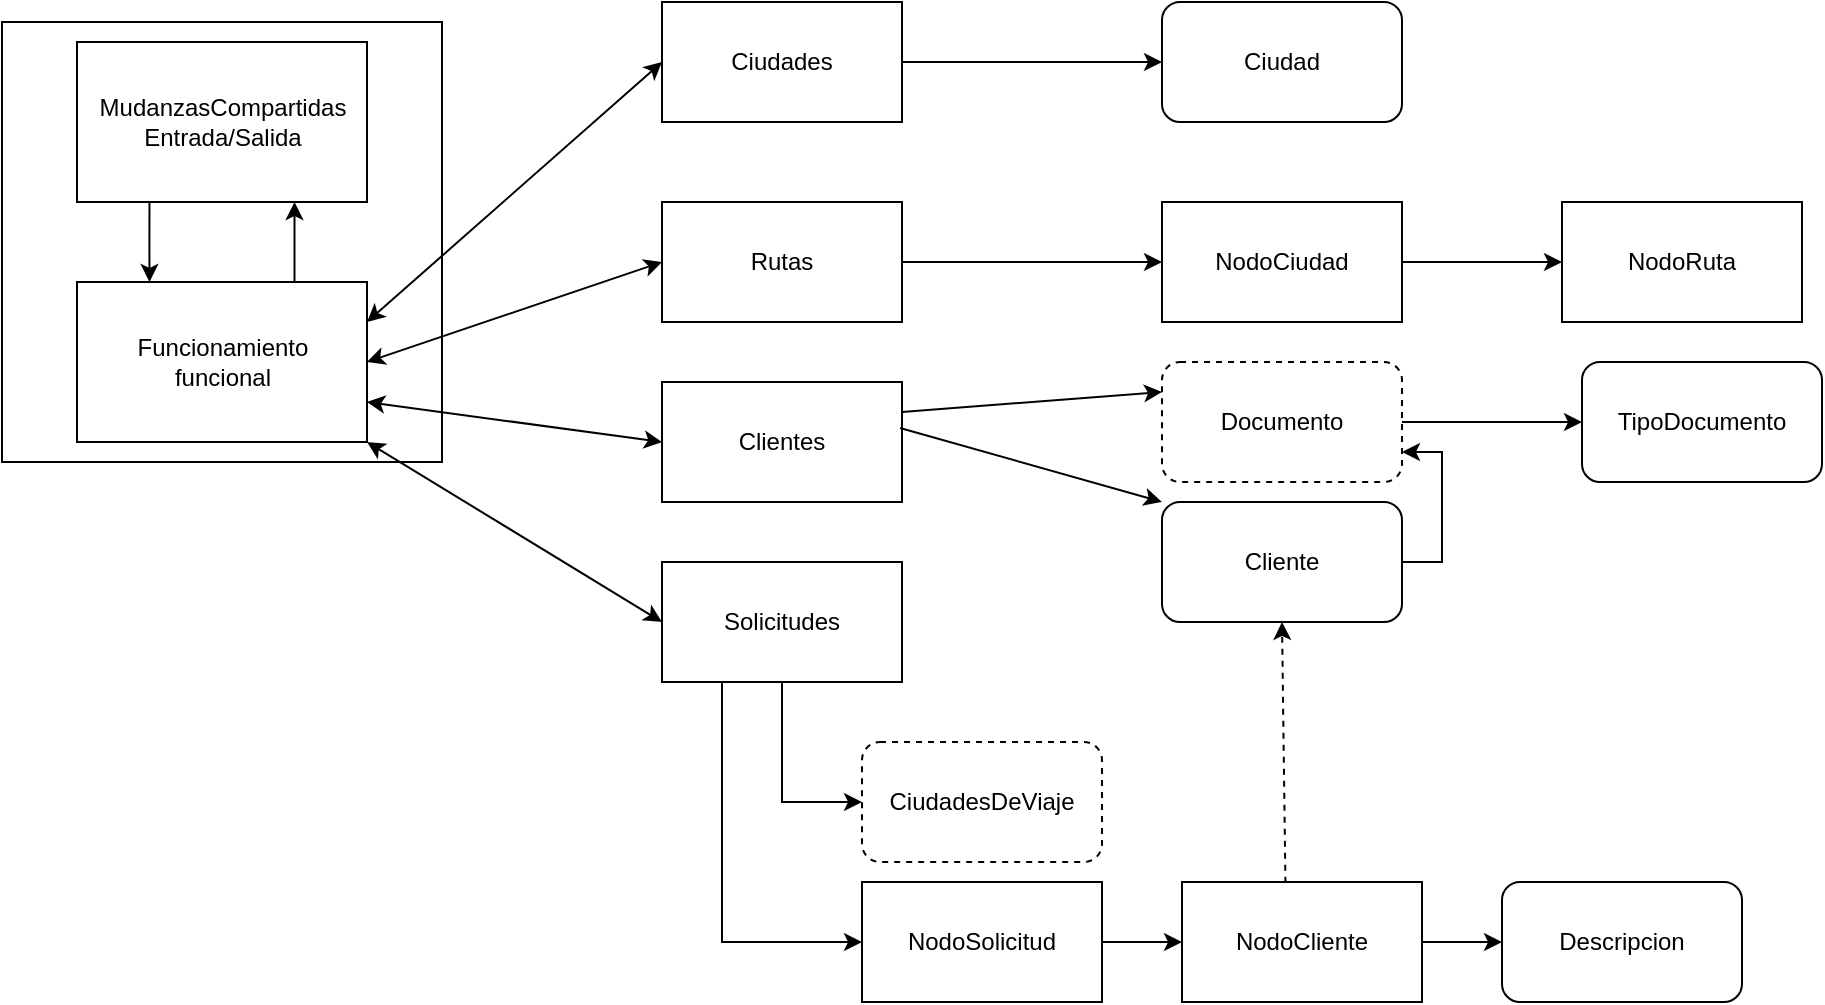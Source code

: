 <mxfile version="14.6.13" type="device" pages="2"><diagram name="Sistema" id="P75Yjyu4IH98rNBV1E36"><mxGraphModel dx="1234" dy="537" grid="1" gridSize="10" guides="1" tooltips="1" connect="1" arrows="1" fold="1" page="1" pageScale="1" pageWidth="827" pageHeight="1169" math="0" shadow="0"><root><mxCell id="0"/><mxCell id="1" parent="0"/><mxCell id="YSd-hZKe0Y09EnRnNv7m-2" value="" style="whiteSpace=wrap;html=1;aspect=fixed;" parent="1" vertex="1"><mxGeometry x="30" y="70" width="220" height="220" as="geometry"/></mxCell><mxCell id="YSd-hZKe0Y09EnRnNv7m-6" style="edgeStyle=orthogonalEdgeStyle;rounded=0;orthogonalLoop=1;jettySize=auto;html=1;exitX=0.25;exitY=1;exitDx=0;exitDy=0;entryX=0.25;entryY=0;entryDx=0;entryDy=0;" parent="1" source="YSd-hZKe0Y09EnRnNv7m-1" target="YSd-hZKe0Y09EnRnNv7m-3" edge="1"><mxGeometry relative="1" as="geometry"/></mxCell><mxCell id="YSd-hZKe0Y09EnRnNv7m-1" value="MudanzasCompartidas&lt;br&gt;Entrada/Salida" style="rounded=0;whiteSpace=wrap;html=1;" parent="1" vertex="1"><mxGeometry x="67.5" y="80" width="145" height="80" as="geometry"/></mxCell><mxCell id="YSd-hZKe0Y09EnRnNv7m-3" value="Funcionamiento&lt;br&gt;funcional" style="rounded=0;whiteSpace=wrap;html=1;" parent="1" vertex="1"><mxGeometry x="67.5" y="200" width="145" height="80" as="geometry"/></mxCell><mxCell id="YSd-hZKe0Y09EnRnNv7m-4" value="" style="endArrow=classic;html=1;rounded=0;exitX=0.75;exitY=0;exitDx=0;exitDy=0;entryX=0.75;entryY=1;entryDx=0;entryDy=0;" parent="1" source="YSd-hZKe0Y09EnRnNv7m-3" target="YSd-hZKe0Y09EnRnNv7m-1" edge="1"><mxGeometry width="50" height="50" relative="1" as="geometry"><mxPoint x="240" y="240" as="sourcePoint"/><mxPoint x="290" y="190" as="targetPoint"/></mxGeometry></mxCell><mxCell id="YSd-hZKe0Y09EnRnNv7m-8" value="Ciudades" style="rounded=0;whiteSpace=wrap;html=1;" parent="1" vertex="1"><mxGeometry x="360" y="60" width="120" height="60" as="geometry"/></mxCell><mxCell id="YSd-hZKe0Y09EnRnNv7m-9" value="" style="endArrow=classic;html=1;rounded=0;exitX=1;exitY=0.5;exitDx=0;exitDy=0;entryX=0;entryY=0.5;entryDx=0;entryDy=0;" parent="1" source="YSd-hZKe0Y09EnRnNv7m-8" target="YSd-hZKe0Y09EnRnNv7m-11" edge="1"><mxGeometry width="50" height="50" relative="1" as="geometry"><mxPoint x="390" y="280" as="sourcePoint"/><mxPoint x="610" y="90" as="targetPoint"/></mxGeometry></mxCell><mxCell id="YSd-hZKe0Y09EnRnNv7m-11" value="Ciudad" style="rounded=1;whiteSpace=wrap;html=1;" parent="1" vertex="1"><mxGeometry x="610" y="60" width="120" height="60" as="geometry"/></mxCell><mxCell id="YSd-hZKe0Y09EnRnNv7m-13" value="Rutas" style="rounded=0;whiteSpace=wrap;html=1;" parent="1" vertex="1"><mxGeometry x="360" y="160" width="120" height="60" as="geometry"/></mxCell><mxCell id="YSd-hZKe0Y09EnRnNv7m-19" value="" style="endArrow=classic;startArrow=classic;html=1;rounded=0;exitX=1;exitY=0.25;exitDx=0;exitDy=0;entryX=0;entryY=0.5;entryDx=0;entryDy=0;" parent="1" source="YSd-hZKe0Y09EnRnNv7m-3" target="YSd-hZKe0Y09EnRnNv7m-8" edge="1"><mxGeometry width="50" height="50" relative="1" as="geometry"><mxPoint x="390" y="280" as="sourcePoint"/><mxPoint x="440" y="230" as="targetPoint"/></mxGeometry></mxCell><mxCell id="YSd-hZKe0Y09EnRnNv7m-20" value="" style="endArrow=classic;startArrow=classic;html=1;rounded=0;entryX=0;entryY=0.5;entryDx=0;entryDy=0;exitX=1;exitY=0.5;exitDx=0;exitDy=0;" parent="1" source="YSd-hZKe0Y09EnRnNv7m-3" target="YSd-hZKe0Y09EnRnNv7m-13" edge="1"><mxGeometry width="50" height="50" relative="1" as="geometry"><mxPoint x="220" y="240" as="sourcePoint"/><mxPoint x="370" y="100" as="targetPoint"/></mxGeometry></mxCell><mxCell id="YSd-hZKe0Y09EnRnNv7m-21" value="Clientes" style="rounded=0;whiteSpace=wrap;html=1;" parent="1" vertex="1"><mxGeometry x="360" y="250" width="120" height="60" as="geometry"/></mxCell><mxCell id="YSd-hZKe0Y09EnRnNv7m-22" value="" style="endArrow=classic;startArrow=classic;html=1;rounded=0;entryX=0;entryY=0.5;entryDx=0;entryDy=0;exitX=1;exitY=0.75;exitDx=0;exitDy=0;" parent="1" source="YSd-hZKe0Y09EnRnNv7m-3" target="YSd-hZKe0Y09EnRnNv7m-21" edge="1"><mxGeometry width="50" height="50" relative="1" as="geometry"><mxPoint x="223" y="250" as="sourcePoint"/><mxPoint x="370" y="220" as="targetPoint"/></mxGeometry></mxCell><mxCell id="YSd-hZKe0Y09EnRnNv7m-40" style="edgeStyle=orthogonalEdgeStyle;rounded=0;orthogonalLoop=1;jettySize=auto;html=1;exitX=0.5;exitY=1;exitDx=0;exitDy=0;entryX=0;entryY=0.5;entryDx=0;entryDy=0;" parent="1" source="YSd-hZKe0Y09EnRnNv7m-23" target="YSd-hZKe0Y09EnRnNv7m-39" edge="1"><mxGeometry relative="1" as="geometry"/></mxCell><mxCell id="YSd-hZKe0Y09EnRnNv7m-43" style="edgeStyle=orthogonalEdgeStyle;rounded=0;orthogonalLoop=1;jettySize=auto;html=1;exitX=0.25;exitY=1;exitDx=0;exitDy=0;entryX=0;entryY=0.5;entryDx=0;entryDy=0;" parent="1" source="YSd-hZKe0Y09EnRnNv7m-23" target="YSd-hZKe0Y09EnRnNv7m-42" edge="1"><mxGeometry relative="1" as="geometry"/></mxCell><mxCell id="YSd-hZKe0Y09EnRnNv7m-23" value="Solicitudes" style="rounded=0;whiteSpace=wrap;html=1;" parent="1" vertex="1"><mxGeometry x="360" y="340" width="120" height="60" as="geometry"/></mxCell><mxCell id="YSd-hZKe0Y09EnRnNv7m-24" value="" style="endArrow=classic;startArrow=classic;html=1;rounded=0;entryX=0;entryY=0.5;entryDx=0;entryDy=0;exitX=1;exitY=1;exitDx=0;exitDy=0;" parent="1" source="YSd-hZKe0Y09EnRnNv7m-3" target="YSd-hZKe0Y09EnRnNv7m-23" edge="1"><mxGeometry width="50" height="50" relative="1" as="geometry"><mxPoint x="223" y="270" as="sourcePoint"/><mxPoint x="370" y="290" as="targetPoint"/></mxGeometry></mxCell><mxCell id="YSd-hZKe0Y09EnRnNv7m-27" value="" style="endArrow=classic;html=1;rounded=0;exitX=1;exitY=0.5;exitDx=0;exitDy=0;" parent="1" source="YSd-hZKe0Y09EnRnNv7m-13" target="YSd-hZKe0Y09EnRnNv7m-28" edge="1"><mxGeometry width="50" height="50" relative="1" as="geometry"><mxPoint x="390" y="280" as="sourcePoint"/><mxPoint x="600" y="190" as="targetPoint"/></mxGeometry></mxCell><mxCell id="YSd-hZKe0Y09EnRnNv7m-28" value="NodoCiudad" style="rounded=0;whiteSpace=wrap;html=1;" parent="1" vertex="1"><mxGeometry x="610" y="160" width="120" height="60" as="geometry"/></mxCell><mxCell id="YSd-hZKe0Y09EnRnNv7m-29" value="" style="endArrow=classic;html=1;rounded=0;exitX=1;exitY=0.5;exitDx=0;exitDy=0;entryX=0;entryY=0.5;entryDx=0;entryDy=0;" parent="1" source="YSd-hZKe0Y09EnRnNv7m-28" target="YSd-hZKe0Y09EnRnNv7m-30" edge="1"><mxGeometry width="50" height="50" relative="1" as="geometry"><mxPoint x="390" y="280" as="sourcePoint"/><mxPoint x="800" y="190" as="targetPoint"/></mxGeometry></mxCell><mxCell id="YSd-hZKe0Y09EnRnNv7m-30" value="NodoRuta" style="rounded=0;whiteSpace=wrap;html=1;" parent="1" vertex="1"><mxGeometry x="810" y="160" width="120" height="60" as="geometry"/></mxCell><mxCell id="YSd-hZKe0Y09EnRnNv7m-32" value="" style="endArrow=classic;html=1;rounded=0;exitX=1;exitY=0.25;exitDx=0;exitDy=0;entryX=0;entryY=0.25;entryDx=0;entryDy=0;" parent="1" source="YSd-hZKe0Y09EnRnNv7m-21" target="YSd-hZKe0Y09EnRnNv7m-33" edge="1"><mxGeometry width="50" height="50" relative="1" as="geometry"><mxPoint x="550" y="280" as="sourcePoint"/><mxPoint x="600" y="230" as="targetPoint"/></mxGeometry></mxCell><mxCell id="YSd-hZKe0Y09EnRnNv7m-37" style="edgeStyle=orthogonalEdgeStyle;rounded=0;orthogonalLoop=1;jettySize=auto;html=1;entryX=0;entryY=0.5;entryDx=0;entryDy=0;" parent="1" source="YSd-hZKe0Y09EnRnNv7m-33" target="YSd-hZKe0Y09EnRnNv7m-36" edge="1"><mxGeometry relative="1" as="geometry"><mxPoint x="770" y="270" as="targetPoint"/></mxGeometry></mxCell><mxCell id="YSd-hZKe0Y09EnRnNv7m-33" value="Documento" style="rounded=1;whiteSpace=wrap;html=1;dashed=1;" parent="1" vertex="1"><mxGeometry x="610" y="240" width="120" height="60" as="geometry"/></mxCell><mxCell id="YSd-hZKe0Y09EnRnNv7m-38" style="edgeStyle=orthogonalEdgeStyle;rounded=0;orthogonalLoop=1;jettySize=auto;html=1;exitX=1;exitY=0.5;exitDx=0;exitDy=0;entryX=1;entryY=0.75;entryDx=0;entryDy=0;" parent="1" source="YSd-hZKe0Y09EnRnNv7m-34" target="YSd-hZKe0Y09EnRnNv7m-33" edge="1"><mxGeometry relative="1" as="geometry"/></mxCell><mxCell id="YSd-hZKe0Y09EnRnNv7m-34" value="Cliente" style="rounded=1;whiteSpace=wrap;html=1;" parent="1" vertex="1"><mxGeometry x="610" y="310" width="120" height="60" as="geometry"/></mxCell><mxCell id="YSd-hZKe0Y09EnRnNv7m-35" value="" style="endArrow=classic;html=1;rounded=0;exitX=0.992;exitY=0.383;exitDx=0;exitDy=0;exitPerimeter=0;entryX=0;entryY=0;entryDx=0;entryDy=0;" parent="1" source="YSd-hZKe0Y09EnRnNv7m-21" target="YSd-hZKe0Y09EnRnNv7m-34" edge="1"><mxGeometry width="50" height="50" relative="1" as="geometry"><mxPoint x="430" y="280" as="sourcePoint"/><mxPoint x="480" y="230" as="targetPoint"/></mxGeometry></mxCell><mxCell id="YSd-hZKe0Y09EnRnNv7m-36" value="TipoDocumento" style="rounded=1;whiteSpace=wrap;html=1;" parent="1" vertex="1"><mxGeometry x="820" y="240" width="120" height="60" as="geometry"/></mxCell><mxCell id="YSd-hZKe0Y09EnRnNv7m-39" value="CiudadesDeViaje" style="rounded=1;whiteSpace=wrap;html=1;dashed=1;" parent="1" vertex="1"><mxGeometry x="460" y="430" width="120" height="60" as="geometry"/></mxCell><mxCell id="YSd-hZKe0Y09EnRnNv7m-46" value="" style="edgeStyle=orthogonalEdgeStyle;rounded=0;orthogonalLoop=1;jettySize=auto;html=1;" parent="1" source="YSd-hZKe0Y09EnRnNv7m-42" target="YSd-hZKe0Y09EnRnNv7m-45" edge="1"><mxGeometry relative="1" as="geometry"/></mxCell><mxCell id="YSd-hZKe0Y09EnRnNv7m-42" value="NodoSolicitud" style="rounded=0;whiteSpace=wrap;html=1;" parent="1" vertex="1"><mxGeometry x="460" y="500" width="120" height="60" as="geometry"/></mxCell><mxCell id="YSd-hZKe0Y09EnRnNv7m-50" value="" style="edgeStyle=orthogonalEdgeStyle;rounded=0;orthogonalLoop=1;jettySize=auto;html=1;" parent="1" source="YSd-hZKe0Y09EnRnNv7m-45" target="YSd-hZKe0Y09EnRnNv7m-49" edge="1"><mxGeometry relative="1" as="geometry"/></mxCell><mxCell id="YSd-hZKe0Y09EnRnNv7m-45" value="NodoCliente" style="rounded=0;whiteSpace=wrap;html=1;" parent="1" vertex="1"><mxGeometry x="620" y="500" width="120" height="60" as="geometry"/></mxCell><mxCell id="YSd-hZKe0Y09EnRnNv7m-49" value="Descripcion" style="rounded=1;whiteSpace=wrap;html=1;" parent="1" vertex="1"><mxGeometry x="780" y="500" width="120" height="60" as="geometry"/></mxCell><mxCell id="YSd-hZKe0Y09EnRnNv7m-51" value="" style="endArrow=classic;html=1;rounded=0;dashed=1;entryX=0.5;entryY=1;entryDx=0;entryDy=0;exitX=0.431;exitY=0.006;exitDx=0;exitDy=0;exitPerimeter=0;" parent="1" source="YSd-hZKe0Y09EnRnNv7m-45" target="YSd-hZKe0Y09EnRnNv7m-34" edge="1"><mxGeometry width="50" height="50" relative="1" as="geometry"><mxPoint x="590" y="420" as="sourcePoint"/><mxPoint x="640" y="370" as="targetPoint"/></mxGeometry></mxCell></root></mxGraphModel></diagram><diagram id="XIcup9VV47P7lFg-JBq0" name="Grafo Rutas"><mxGraphModel dx="1234" dy="-632" grid="1" gridSize="10" guides="1" tooltips="1" connect="1" arrows="1" fold="1" page="1" pageScale="1" pageWidth="827" pageHeight="1169" math="0" shadow="0"><root><mxCell id="0"/><mxCell id="1" parent="0"/><mxCell id="nKhlUt9lsrf_TTi-WA94-5" value="" style="rounded=0;orthogonalLoop=1;jettySize=auto;html=1;endArrow=none;endFill=0;entryX=1;entryY=0;entryDx=0;entryDy=0;" parent="1" source="5w7zC2yL0Bi6WUbZuXyp-1" target="nKhlUt9lsrf_TTi-WA94-85" edge="1"><mxGeometry relative="1" as="geometry"><mxPoint x="940" y="2535" as="targetPoint"/></mxGeometry></mxCell><mxCell id="5w7zC2yL0Bi6WUbZuXyp-1" value="1000" style="ellipse;whiteSpace=wrap;html=1;aspect=fixed;" parent="1" vertex="1"><mxGeometry x="820" y="2510" width="50" height="50" as="geometry"/></mxCell><mxCell id="nKhlUt9lsrf_TTi-WA94-2" value="236.3" style="text;html=1;strokeColor=none;fillColor=none;align=center;verticalAlign=middle;whiteSpace=wrap;rounded=0;" parent="1" vertex="1"><mxGeometry x="645" y="1790" width="45" height="20" as="geometry"/></mxCell><mxCell id="nKhlUt9lsrf_TTi-WA94-3" value="45.8" style="text;html=1;strokeColor=none;fillColor=none;align=center;verticalAlign=middle;whiteSpace=wrap;rounded=0;" parent="1" vertex="1"><mxGeometry x="1155" y="2540" width="40" height="20" as="geometry"/></mxCell><mxCell id="nKhlUt9lsrf_TTi-WA94-4" value="36.9" style="text;html=1;strokeColor=none;fillColor=none;align=center;verticalAlign=middle;whiteSpace=wrap;rounded=0;" parent="1" vertex="1"><mxGeometry x="750" y="2560" width="30" height="20" as="geometry"/></mxCell><mxCell id="nKhlUt9lsrf_TTi-WA94-9" value="" style="edgeStyle=orthogonalEdgeStyle;rounded=0;orthogonalLoop=1;jettySize=auto;html=1;endArrow=none;endFill=0;" parent="1" source="nKhlUt9lsrf_TTi-WA94-7" target="nKhlUt9lsrf_TTi-WA94-8" edge="1"><mxGeometry relative="1" as="geometry"/></mxCell><mxCell id="nKhlUt9lsrf_TTi-WA94-7" value="4700" style="ellipse;whiteSpace=wrap;html=1;aspect=fixed;" parent="1" vertex="1"><mxGeometry x="1090" y="2540" width="50" height="50" as="geometry"/></mxCell><mxCell id="nKhlUt9lsrf_TTi-WA94-8" value="5340" style="ellipse;whiteSpace=wrap;html=1;aspect=fixed;" parent="1" vertex="1"><mxGeometry x="1220" y="2540" width="50" height="50" as="geometry"/></mxCell><mxCell id="nKhlUt9lsrf_TTi-WA94-15" value="" style="edgeStyle=orthogonalEdgeStyle;rounded=0;orthogonalLoop=1;jettySize=auto;html=1;endArrow=none;endFill=0;" parent="1" source="nKhlUt9lsrf_TTi-WA94-13" target="nKhlUt9lsrf_TTi-WA94-14" edge="1"><mxGeometry relative="1" as="geometry"/></mxCell><mxCell id="nKhlUt9lsrf_TTi-WA94-13" value="3500" style="ellipse;whiteSpace=wrap;html=1;aspect=fixed;" parent="1" vertex="1"><mxGeometry x="485" y="1820" width="50" height="50" as="geometry"/></mxCell><mxCell id="nKhlUt9lsrf_TTi-WA94-18" value="" style="edgeStyle=orthogonalEdgeStyle;rounded=0;orthogonalLoop=1;jettySize=auto;html=1;endArrow=none;endFill=0;exitX=0.5;exitY=0;exitDx=0;exitDy=0;" parent="1" source="nKhlUt9lsrf_TTi-WA94-14" target="nKhlUt9lsrf_TTi-WA94-17" edge="1"><mxGeometry relative="1" as="geometry"/></mxCell><mxCell id="nKhlUt9lsrf_TTi-WA94-14" value="3700" style="ellipse;whiteSpace=wrap;html=1;aspect=fixed;" parent="1" vertex="1"><mxGeometry x="615" y="1820" width="50" height="50" as="geometry"/></mxCell><mxCell id="nKhlUt9lsrf_TTi-WA94-16" value="262.6" style="text;html=1;strokeColor=none;fillColor=none;align=center;verticalAlign=middle;whiteSpace=wrap;rounded=0;" parent="1" vertex="1"><mxGeometry x="550" y="1820" width="40" height="20" as="geometry"/></mxCell><mxCell id="nKhlUt9lsrf_TTi-WA94-17" value="9000" style="ellipse;whiteSpace=wrap;html=1;aspect=fixed;" parent="1" vertex="1"><mxGeometry x="615" y="1720" width="50" height="50" as="geometry"/></mxCell><mxCell id="nKhlUt9lsrf_TTi-WA94-22" value="" style="edgeStyle=orthogonalEdgeStyle;rounded=0;orthogonalLoop=1;jettySize=auto;html=1;endArrow=none;endFill=0;exitX=0.5;exitY=1;exitDx=0;exitDy=0;entryX=0;entryY=0.5;entryDx=0;entryDy=0;" parent="1" source="nKhlUt9lsrf_TTi-WA94-109" target="nKhlUt9lsrf_TTi-WA94-21" edge="1"><mxGeometry relative="1" as="geometry"><mxPoint x="620" y="2948" as="sourcePoint"/></mxGeometry></mxCell><mxCell id="nKhlUt9lsrf_TTi-WA94-21" value="5000" style="ellipse;whiteSpace=wrap;html=1;aspect=fixed;" parent="1" vertex="1"><mxGeometry x="545" y="2898" width="50" height="50" as="geometry"/></mxCell><mxCell id="nKhlUt9lsrf_TTi-WA94-23" value="25.7" style="text;html=1;strokeColor=none;fillColor=none;align=center;verticalAlign=middle;whiteSpace=wrap;rounded=0;" parent="1" vertex="1"><mxGeometry x="500" y="2903" width="40" height="20" as="geometry"/></mxCell><mxCell id="nKhlUt9lsrf_TTi-WA94-26" value="" style="edgeStyle=orthogonalEdgeStyle;rounded=0;orthogonalLoop=1;jettySize=auto;html=1;endArrow=none;endFill=0;exitX=1;exitY=0;exitDx=0;exitDy=0;" parent="1" source="nKhlUt9lsrf_TTi-WA94-84" target="nKhlUt9lsrf_TTi-WA94-25" edge="1"><mxGeometry relative="1" as="geometry"><mxPoint x="644" y="2190" as="sourcePoint"/></mxGeometry></mxCell><mxCell id="nKhlUt9lsrf_TTi-WA94-36" value="" style="edgeStyle=orthogonalEdgeStyle;rounded=0;orthogonalLoop=1;jettySize=auto;html=1;endArrow=none;endFill=0;exitX=1;exitY=0;exitDx=0;exitDy=0;" parent="1" source="nKhlUt9lsrf_TTi-WA94-25" target="nKhlUt9lsrf_TTi-WA94-35" edge="1"><mxGeometry relative="1" as="geometry"/></mxCell><mxCell id="nKhlUt9lsrf_TTi-WA94-188" style="edgeStyle=orthogonalEdgeStyle;rounded=0;orthogonalLoop=1;jettySize=auto;html=1;entryX=0;entryY=0.5;entryDx=0;entryDy=0;endArrow=none;endFill=0;" parent="1" source="nKhlUt9lsrf_TTi-WA94-25" target="nKhlUt9lsrf_TTi-WA94-118" edge="1"><mxGeometry relative="1" as="geometry"/></mxCell><mxCell id="nKhlUt9lsrf_TTi-WA94-25" value="3400" style="ellipse;whiteSpace=wrap;html=1;aspect=fixed;" parent="1" vertex="1"><mxGeometry x="665" y="2390" width="50" height="50" as="geometry"/></mxCell><mxCell id="nKhlUt9lsrf_TTi-WA94-27" value="64.4" style="text;html=1;strokeColor=none;fillColor=none;align=center;verticalAlign=middle;whiteSpace=wrap;rounded=0;" parent="1" vertex="1"><mxGeometry x="640" y="2480" width="40" height="20" as="geometry"/></mxCell><mxCell id="nKhlUt9lsrf_TTi-WA94-35" value="3450" style="ellipse;whiteSpace=wrap;html=1;aspect=fixed;" parent="1" vertex="1"><mxGeometry x="724" y="2295" width="50" height="50" as="geometry"/></mxCell><mxCell id="nKhlUt9lsrf_TTi-WA94-37" value="42.6" style="text;html=1;strokeColor=none;fillColor=none;align=center;verticalAlign=middle;whiteSpace=wrap;rounded=0;" parent="1" vertex="1"><mxGeometry x="750" y="2360" width="40" height="20" as="geometry"/></mxCell><mxCell id="nKhlUt9lsrf_TTi-WA94-40" value="" style="edgeStyle=orthogonalEdgeStyle;rounded=0;orthogonalLoop=1;jettySize=auto;html=1;endArrow=none;endFill=0;entryX=1;entryY=0.5;entryDx=0;entryDy=0;exitX=0;exitY=0.5;exitDx=0;exitDy=0;" parent="1" source="nKhlUt9lsrf_TTi-WA94-121" target="nKhlUt9lsrf_TTi-WA94-39" edge="1"><mxGeometry relative="1" as="geometry"><mxPoint x="594" y="2115" as="sourcePoint"/></mxGeometry></mxCell><mxCell id="nKhlUt9lsrf_TTi-WA94-39" value="3200" style="ellipse;whiteSpace=wrap;html=1;aspect=fixed;" parent="1" vertex="1"><mxGeometry x="725" y="2090" width="50" height="50" as="geometry"/></mxCell><mxCell id="nKhlUt9lsrf_TTi-WA94-41" value="13.4" style="text;html=1;strokeColor=none;fillColor=none;align=center;verticalAlign=middle;whiteSpace=wrap;rounded=0;" parent="1" vertex="1"><mxGeometry x="800" y="2090" width="40" height="20" as="geometry"/></mxCell><mxCell id="nKhlUt9lsrf_TTi-WA94-49" value="10.5" style="text;html=1;strokeColor=none;fillColor=none;align=center;verticalAlign=middle;whiteSpace=wrap;rounded=0;" parent="1" vertex="1"><mxGeometry x="720" y="2741" width="40" height="20" as="geometry"/></mxCell><mxCell id="nKhlUt9lsrf_TTi-WA94-53" value="5.7" style="text;html=1;strokeColor=none;fillColor=none;align=center;verticalAlign=middle;whiteSpace=wrap;rounded=0;" parent="1" vertex="1"><mxGeometry x="910" y="2610" width="40" height="20" as="geometry"/></mxCell><mxCell id="nKhlUt9lsrf_TTi-WA94-54" value="" style="edgeStyle=orthogonalEdgeStyle;rounded=0;orthogonalLoop=1;jettySize=auto;html=1;endArrow=none;endFill=0;exitX=1;exitY=0.5;exitDx=0;exitDy=0;" parent="1" source="nKhlUt9lsrf_TTi-WA94-142" target="nKhlUt9lsrf_TTi-WA94-56" edge="1"><mxGeometry relative="1" as="geometry"><mxPoint x="1340" y="2665" as="sourcePoint"/></mxGeometry></mxCell><mxCell id="nKhlUt9lsrf_TTi-WA94-56" value="5500" style="ellipse;whiteSpace=wrap;html=1;aspect=fixed;" parent="1" vertex="1"><mxGeometry x="1350" y="2640" width="50" height="50" as="geometry"/></mxCell><mxCell id="nKhlUt9lsrf_TTi-WA94-57" value="47.6" style="text;html=1;strokeColor=none;fillColor=none;align=center;verticalAlign=middle;whiteSpace=wrap;rounded=0;" parent="1" vertex="1"><mxGeometry x="1290" y="2640" width="40" height="20" as="geometry"/></mxCell><mxCell id="nKhlUt9lsrf_TTi-WA94-58" value="" style="edgeStyle=orthogonalEdgeStyle;rounded=0;orthogonalLoop=1;jettySize=auto;html=1;endArrow=none;endFill=0;" parent="1" source="nKhlUt9lsrf_TTi-WA94-59" target="nKhlUt9lsrf_TTi-WA94-102" edge="1"><mxGeometry relative="1" as="geometry"><mxPoint x="240" y="2145" as="targetPoint"/></mxGeometry></mxCell><mxCell id="nKhlUt9lsrf_TTi-WA94-59" value="5501" style="ellipse;whiteSpace=wrap;html=1;aspect=fixed;" parent="1" vertex="1"><mxGeometry x="535" y="2080" width="50" height="50" as="geometry"/></mxCell><mxCell id="nKhlUt9lsrf_TTi-WA94-61" value="74.6" style="text;html=1;strokeColor=none;fillColor=none;align=center;verticalAlign=middle;whiteSpace=wrap;rounded=0;" parent="1" vertex="1"><mxGeometry x="520" y="2040" width="40" height="20" as="geometry"/></mxCell><mxCell id="nKhlUt9lsrf_TTi-WA94-62" value="" style="edgeStyle=orthogonalEdgeStyle;rounded=0;orthogonalLoop=1;jettySize=auto;html=1;endArrow=none;endFill=0;exitX=0.5;exitY=1;exitDx=0;exitDy=0;" parent="1" source="nKhlUt9lsrf_TTi-WA94-150" target="nKhlUt9lsrf_TTi-WA94-64" edge="1"><mxGeometry relative="1" as="geometry"><mxPoint x="720" y="1915" as="sourcePoint"/></mxGeometry></mxCell><mxCell id="nKhlUt9lsrf_TTi-WA94-64" value="8300" style="ellipse;whiteSpace=wrap;html=1;aspect=fixed;" parent="1" vertex="1"><mxGeometry x="760" y="1820" width="50" height="50" as="geometry"/></mxCell><mxCell id="nKhlUt9lsrf_TTi-WA94-65" value="73.7" style="text;html=1;strokeColor=none;fillColor=none;align=center;verticalAlign=middle;whiteSpace=wrap;rounded=0;" parent="1" vertex="1"><mxGeometry x="747" y="1780" width="40" height="20" as="geometry"/></mxCell><mxCell id="nKhlUt9lsrf_TTi-WA94-66" value="" style="edgeStyle=orthogonalEdgeStyle;rounded=0;orthogonalLoop=1;jettySize=auto;html=1;endArrow=none;endFill=0;entryX=0.5;entryY=1;entryDx=0;entryDy=0;" parent="1" source="nKhlUt9lsrf_TTi-WA94-67" target="nKhlUt9lsrf_TTi-WA94-89" edge="1"><mxGeometry relative="1" as="geometry"><mxPoint x="735" y="2890" as="targetPoint"/></mxGeometry></mxCell><mxCell id="nKhlUt9lsrf_TTi-WA94-67" value="8322" style="ellipse;whiteSpace=wrap;html=1;aspect=fixed;" parent="1" vertex="1"><mxGeometry x="650" y="2800" width="50" height="50" as="geometry"/></mxCell><mxCell id="nKhlUt9lsrf_TTi-WA94-69" value="46.5" style="text;html=1;strokeColor=none;fillColor=none;align=center;verticalAlign=middle;whiteSpace=wrap;rounded=0;" parent="1" vertex="1"><mxGeometry x="600" y="2800" width="40" height="20" as="geometry"/></mxCell><mxCell id="nKhlUt9lsrf_TTi-WA94-70" value="" style="edgeStyle=orthogonalEdgeStyle;rounded=0;orthogonalLoop=1;jettySize=auto;html=1;endArrow=none;endFill=0;entryX=1;entryY=1;entryDx=0;entryDy=0;" parent="1" source="nKhlUt9lsrf_TTi-WA94-71" target="nKhlUt9lsrf_TTi-WA94-114" edge="1"><mxGeometry relative="1" as="geometry"><mxPoint x="690" y="2440" as="targetPoint"/><Array as="points"><mxPoint x="510" y="2440"/><mxPoint x="510" y="2368"/></Array></mxGeometry></mxCell><mxCell id="nKhlUt9lsrf_TTi-WA94-71" value="8324" style="ellipse;whiteSpace=wrap;html=1;aspect=fixed;" parent="1" vertex="1"><mxGeometry x="480" y="2425" width="50" height="50" as="geometry"/></mxCell><mxCell id="nKhlUt9lsrf_TTi-WA94-73" value="64.7" style="text;html=1;strokeColor=none;fillColor=none;align=center;verticalAlign=middle;whiteSpace=wrap;rounded=0;" parent="1" vertex="1"><mxGeometry x="510" y="2395" width="40" height="20" as="geometry"/></mxCell><mxCell id="nKhlUt9lsrf_TTi-WA94-74" value="" style="edgeStyle=orthogonalEdgeStyle;rounded=0;orthogonalLoop=1;jettySize=auto;html=1;endArrow=none;endFill=0;entryX=0.5;entryY=0;entryDx=0;entryDy=0;" parent="1" source="nKhlUt9lsrf_TTi-WA94-75" target="nKhlUt9lsrf_TTi-WA94-118" edge="1"><mxGeometry relative="1" as="geometry"><mxPoint x="940" y="2125" as="targetPoint"/></mxGeometry></mxCell><mxCell id="nKhlUt9lsrf_TTi-WA94-75" value="4403" style="ellipse;whiteSpace=wrap;html=1;aspect=fixed;" parent="1" vertex="1"><mxGeometry x="860" y="2190" width="50" height="50" as="geometry"/></mxCell><mxCell id="nKhlUt9lsrf_TTi-WA94-77" value="36.3" style="text;html=1;strokeColor=none;fillColor=none;align=center;verticalAlign=middle;whiteSpace=wrap;rounded=0;" parent="1" vertex="1"><mxGeometry x="850" y="2250" width="40" height="20" as="geometry"/></mxCell><mxCell id="nKhlUt9lsrf_TTi-WA94-78" value="" style="edgeStyle=orthogonalEdgeStyle;rounded=0;orthogonalLoop=1;jettySize=auto;html=1;endArrow=none;endFill=0;entryX=1;entryY=0;entryDx=0;entryDy=0;exitX=0.5;exitY=1;exitDx=0;exitDy=0;" parent="1" source="nKhlUt9lsrf_TTi-WA94-79" target="nKhlUt9lsrf_TTi-WA94-118" edge="1"><mxGeometry relative="1" as="geometry"><mxPoint x="965" y="2150" as="targetPoint"/></mxGeometry></mxCell><mxCell id="nKhlUt9lsrf_TTi-WA94-79" value="5413" style="ellipse;whiteSpace=wrap;html=1;aspect=fixed;" parent="1" vertex="1"><mxGeometry x="940" y="2190" width="50" height="50" as="geometry"/></mxCell><mxCell id="nKhlUt9lsrf_TTi-WA94-81" value="12.5" style="text;html=1;strokeColor=none;fillColor=none;align=center;verticalAlign=middle;whiteSpace=wrap;rounded=0;" parent="1" vertex="1"><mxGeometry x="920" y="2295" width="40" height="20" as="geometry"/></mxCell><mxCell id="nKhlUt9lsrf_TTi-WA94-83" value="" style="edgeStyle=orthogonalEdgeStyle;rounded=0;orthogonalLoop=1;jettySize=auto;html=1;endArrow=none;endFill=0;" parent="1" source="nKhlUt9lsrf_TTi-WA94-84" target="nKhlUt9lsrf_TTi-WA94-85" edge="1"><mxGeometry relative="1" as="geometry"/></mxCell><mxCell id="nKhlUt9lsrf_TTi-WA94-84" value="5152" style="ellipse;whiteSpace=wrap;html=1;aspect=fixed;" parent="1" vertex="1"><mxGeometry x="560" y="2510" width="50" height="50" as="geometry"/></mxCell><mxCell id="nKhlUt9lsrf_TTi-WA94-85" value="1900" style="ellipse;whiteSpace=wrap;html=1;aspect=fixed;" parent="1" vertex="1"><mxGeometry x="670" y="2610" width="50" height="50" as="geometry"/></mxCell><mxCell id="nKhlUt9lsrf_TTi-WA94-86" value="57.6" style="text;html=1;strokeColor=none;fillColor=none;align=center;verticalAlign=middle;whiteSpace=wrap;rounded=0;" parent="1" vertex="1"><mxGeometry x="660" y="2570" width="40" height="20" as="geometry"/></mxCell><mxCell id="nKhlUt9lsrf_TTi-WA94-87" value="" style="edgeStyle=orthogonalEdgeStyle;rounded=0;orthogonalLoop=1;jettySize=auto;html=1;endArrow=none;endFill=0;" parent="1" source="nKhlUt9lsrf_TTi-WA94-84" target="nKhlUt9lsrf_TTi-WA94-89" edge="1"><mxGeometry relative="1" as="geometry"><mxPoint x="620" y="2625" as="sourcePoint"/></mxGeometry></mxCell><mxCell id="nKhlUt9lsrf_TTi-WA94-89" value="8332" style="ellipse;whiteSpace=wrap;html=1;aspect=fixed;" parent="1" vertex="1"><mxGeometry x="560" y="2610" width="50" height="50" as="geometry"/></mxCell><mxCell id="nKhlUt9lsrf_TTi-WA94-90" value="85.9" style="text;html=1;strokeColor=none;fillColor=none;align=center;verticalAlign=middle;whiteSpace=wrap;rounded=0;" parent="1" vertex="1"><mxGeometry x="550" y="2570" width="40" height="20" as="geometry"/></mxCell><mxCell id="nKhlUt9lsrf_TTi-WA94-92" value="" style="edgeStyle=orthogonalEdgeStyle;rounded=0;orthogonalLoop=1;jettySize=auto;html=1;endArrow=none;endFill=0;exitX=1;exitY=0.5;exitDx=0;exitDy=0;" parent="1" source="5w7zC2yL0Bi6WUbZuXyp-1" target="nKhlUt9lsrf_TTi-WA94-94" edge="1"><mxGeometry relative="1" as="geometry"><mxPoint x="940" y="2455" as="sourcePoint"/></mxGeometry></mxCell><mxCell id="nKhlUt9lsrf_TTi-WA94-184" value="" style="edgeStyle=orthogonalEdgeStyle;rounded=0;orthogonalLoop=1;jettySize=auto;html=1;endArrow=none;endFill=0;" parent="1" source="nKhlUt9lsrf_TTi-WA94-94" target="nKhlUt9lsrf_TTi-WA94-138" edge="1"><mxGeometry relative="1" as="geometry"/></mxCell><mxCell id="nKhlUt9lsrf_TTi-WA94-94" value="6360" style="ellipse;whiteSpace=wrap;html=1;aspect=fixed;" parent="1" vertex="1"><mxGeometry x="990" y="2610" width="50" height="50" as="geometry"/></mxCell><mxCell id="nKhlUt9lsrf_TTi-WA94-95" value="367.3" style="text;html=1;strokeColor=none;fillColor=none;align=center;verticalAlign=middle;whiteSpace=wrap;rounded=0;" parent="1" vertex="1"><mxGeometry x="920" y="2510" width="40" height="20" as="geometry"/></mxCell><mxCell id="nKhlUt9lsrf_TTi-WA94-96" value="" style="edgeStyle=orthogonalEdgeStyle;rounded=0;orthogonalLoop=1;jettySize=auto;html=1;endArrow=none;endFill=0;exitX=0.5;exitY=0;exitDx=0;exitDy=0;entryX=0.5;entryY=0;entryDx=0;entryDy=0;" parent="1" source="nKhlUt9lsrf_TTi-WA94-7" target="nKhlUt9lsrf_TTi-WA94-56" edge="1"><mxGeometry relative="1" as="geometry"><mxPoint x="1149" y="2665" as="sourcePoint"/><mxPoint x="1210" y="2665" as="targetPoint"/></mxGeometry></mxCell><mxCell id="nKhlUt9lsrf_TTi-WA94-99" value="37" style="text;html=1;strokeColor=none;fillColor=none;align=center;verticalAlign=middle;whiteSpace=wrap;rounded=0;" parent="1" vertex="1"><mxGeometry x="1220" y="2500" width="40" height="20" as="geometry"/></mxCell><mxCell id="nKhlUt9lsrf_TTi-WA94-100" value="" style="edgeStyle=orthogonalEdgeStyle;rounded=0;orthogonalLoop=1;jettySize=auto;html=1;endArrow=none;endFill=0;exitX=0.5;exitY=1;exitDx=0;exitDy=0;entryX=0;entryY=0.5;entryDx=0;entryDy=0;" parent="1" source="nKhlUt9lsrf_TTi-WA94-13" target="nKhlUt9lsrf_TTi-WA94-102" edge="1"><mxGeometry relative="1" as="geometry"><mxPoint x="510" y="2015" as="sourcePoint"/></mxGeometry></mxCell><mxCell id="nKhlUt9lsrf_TTi-WA94-102" value="3300" style="ellipse;whiteSpace=wrap;html=1;aspect=fixed;" parent="1" vertex="1"><mxGeometry x="535" y="1970" width="50" height="50" as="geometry"/></mxCell><mxCell id="nKhlUt9lsrf_TTi-WA94-103" value="73.7" style="text;html=1;strokeColor=none;fillColor=none;align=center;verticalAlign=middle;whiteSpace=wrap;rounded=0;" parent="1" vertex="1"><mxGeometry x="470" y="1920" width="40" height="20" as="geometry"/></mxCell><mxCell id="nKhlUt9lsrf_TTi-WA94-104" value="" style="edgeStyle=orthogonalEdgeStyle;rounded=0;orthogonalLoop=1;jettySize=auto;html=1;endArrow=none;endFill=0;exitX=1;exitY=0.5;exitDx=0;exitDy=0;entryX=0;entryY=0.5;entryDx=0;entryDy=0;" parent="1" source="nKhlUt9lsrf_TTi-WA94-14" target="nKhlUt9lsrf_TTi-WA94-64" edge="1"><mxGeometry relative="1" as="geometry"><mxPoint x="905" y="1915" as="sourcePoint"/><mxPoint x="877" y="2005" as="targetPoint"/></mxGeometry></mxCell><mxCell id="nKhlUt9lsrf_TTi-WA94-107" value="362.8" style="text;html=1;strokeColor=none;fillColor=none;align=center;verticalAlign=middle;whiteSpace=wrap;rounded=0;" parent="1" vertex="1"><mxGeometry x="700" y="1850" width="40" height="20" as="geometry"/></mxCell><mxCell id="nKhlUt9lsrf_TTi-WA94-108" value="" style="edgeStyle=orthogonalEdgeStyle;rounded=0;orthogonalLoop=1;jettySize=auto;html=1;endArrow=none;endFill=0;entryX=0.5;entryY=1;entryDx=0;entryDy=0;" parent="1" source="nKhlUt9lsrf_TTi-WA94-109" target="nKhlUt9lsrf_TTi-WA94-89" edge="1"><mxGeometry relative="1" as="geometry"><mxPoint x="670" y="2855" as="targetPoint"/></mxGeometry></mxCell><mxCell id="nKhlUt9lsrf_TTi-WA94-109" value="9120" style="ellipse;whiteSpace=wrap;html=1;aspect=fixed;" parent="1" vertex="1"><mxGeometry x="460" y="2800" width="50" height="50" as="geometry"/></mxCell><mxCell id="nKhlUt9lsrf_TTi-WA94-111" value="278.2" style="text;html=1;strokeColor=none;fillColor=none;align=center;verticalAlign=middle;whiteSpace=wrap;rounded=0;" parent="1" vertex="1"><mxGeometry x="530" y="2800" width="40" height="20" as="geometry"/></mxCell><mxCell id="nKhlUt9lsrf_TTi-WA94-112" value="" style="edgeStyle=orthogonalEdgeStyle;rounded=0;orthogonalLoop=1;jettySize=auto;html=1;endArrow=none;endFill=0;exitX=0;exitY=0.5;exitDx=0;exitDy=0;" parent="1" source="nKhlUt9lsrf_TTi-WA94-84" target="nKhlUt9lsrf_TTi-WA94-114" edge="1"><mxGeometry relative="1" as="geometry"><mxPoint x="590" y="2775" as="sourcePoint"/></mxGeometry></mxCell><mxCell id="nKhlUt9lsrf_TTi-WA94-114" value="4400" style="ellipse;whiteSpace=wrap;html=1;aspect=fixed;" parent="1" vertex="1"><mxGeometry x="440" y="2325" width="50" height="50" as="geometry"/></mxCell><mxCell id="nKhlUt9lsrf_TTi-WA94-115" value="37.7" style="text;html=1;strokeColor=none;fillColor=none;align=center;verticalAlign=middle;whiteSpace=wrap;rounded=0;" parent="1" vertex="1"><mxGeometry x="480" y="2510" width="40" height="20" as="geometry"/></mxCell><mxCell id="nKhlUt9lsrf_TTi-WA94-118" value="5400" style="ellipse;whiteSpace=wrap;html=1;aspect=fixed;" parent="1" vertex="1"><mxGeometry x="860" y="2390" width="50" height="50" as="geometry"/></mxCell><mxCell id="nKhlUt9lsrf_TTi-WA94-119" value="38.3" style="text;html=1;strokeColor=none;fillColor=none;align=center;verticalAlign=middle;whiteSpace=wrap;rounded=0;" parent="1" vertex="1"><mxGeometry x="792" y="2395" width="40" height="20" as="geometry"/></mxCell><mxCell id="nKhlUt9lsrf_TTi-WA94-120" value="" style="edgeStyle=orthogonalEdgeStyle;rounded=0;orthogonalLoop=1;jettySize=auto;html=1;endArrow=none;endFill=0;entryX=0.5;entryY=0;entryDx=0;entryDy=0;" parent="1" source="nKhlUt9lsrf_TTi-WA94-121" target="nKhlUt9lsrf_TTi-WA94-79" edge="1"><mxGeometry relative="1" as="geometry"><mxPoint x="970" y="2180" as="targetPoint"/></mxGeometry></mxCell><mxCell id="nKhlUt9lsrf_TTi-WA94-121" value="3100" style="ellipse;whiteSpace=wrap;html=1;aspect=fixed;" parent="1" vertex="1"><mxGeometry x="860" y="2090" width="50" height="50" as="geometry"/></mxCell><mxCell id="nKhlUt9lsrf_TTi-WA94-123" value="37.3" style="text;html=1;strokeColor=none;fillColor=none;align=center;verticalAlign=middle;whiteSpace=wrap;rounded=0;" parent="1" vertex="1"><mxGeometry x="910" y="2090" width="40" height="20" as="geometry"/></mxCell><mxCell id="nKhlUt9lsrf_TTi-WA94-124" value="" style="edgeStyle=orthogonalEdgeStyle;rounded=0;orthogonalLoop=1;jettySize=auto;html=1;endArrow=none;endFill=0;entryX=1;entryY=1;entryDx=0;entryDy=0;" parent="1" source="nKhlUt9lsrf_TTi-WA94-125" target="nKhlUt9lsrf_TTi-WA94-85" edge="1"><mxGeometry relative="1" as="geometry"><mxPoint x="940" y="2705" as="targetPoint"/></mxGeometry></mxCell><mxCell id="nKhlUt9lsrf_TTi-WA94-125" value="3600" style="ellipse;whiteSpace=wrap;html=1;aspect=fixed;" parent="1" vertex="1"><mxGeometry x="810" y="2680" width="50" height="50" as="geometry"/></mxCell><mxCell id="nKhlUt9lsrf_TTi-WA94-127" value="363.8" style="text;html=1;strokeColor=none;fillColor=none;align=center;verticalAlign=middle;whiteSpace=wrap;rounded=0;" parent="1" vertex="1"><mxGeometry x="750" y="2680" width="40" height="20" as="geometry"/></mxCell><mxCell id="nKhlUt9lsrf_TTi-WA94-128" value="" style="edgeStyle=orthogonalEdgeStyle;rounded=0;orthogonalLoop=1;jettySize=auto;html=1;endArrow=none;endFill=0;entryX=1;entryY=1;entryDx=0;entryDy=0;" parent="1" source="nKhlUt9lsrf_TTi-WA94-129" target="nKhlUt9lsrf_TTi-WA94-89" edge="1"><mxGeometry relative="1" as="geometry"><mxPoint x="670" y="2940" as="targetPoint"/></mxGeometry></mxCell><mxCell id="nKhlUt9lsrf_TTi-WA94-129" value="4600" style="ellipse;whiteSpace=wrap;html=1;aspect=fixed;" parent="1" vertex="1"><mxGeometry x="655" y="2740" width="50" height="50" as="geometry"/></mxCell><mxCell id="nKhlUt9lsrf_TTi-WA94-131" value="373.2" style="text;html=1;strokeColor=none;fillColor=none;align=center;verticalAlign=middle;whiteSpace=wrap;rounded=0;" parent="1" vertex="1"><mxGeometry x="610" y="2740" width="40" height="20" as="geometry"/></mxCell><mxCell id="nKhlUt9lsrf_TTi-WA94-136" value="" style="edgeStyle=orthogonalEdgeStyle;rounded=0;orthogonalLoop=1;jettySize=auto;html=1;endArrow=none;endFill=0;" parent="1" source="nKhlUt9lsrf_TTi-WA94-85" target="nKhlUt9lsrf_TTi-WA94-138" edge="1"><mxGeometry relative="1" as="geometry"><mxPoint x="870" y="2625" as="sourcePoint"/></mxGeometry></mxCell><mxCell id="nKhlUt9lsrf_TTi-WA94-138" value="6300" style="ellipse;whiteSpace=wrap;html=1;aspect=fixed;" parent="1" vertex="1"><mxGeometry x="830" y="2610" width="50" height="50" as="geometry"/></mxCell><mxCell id="nKhlUt9lsrf_TTi-WA94-139" value="28.2" style="text;html=1;strokeColor=none;fillColor=none;align=center;verticalAlign=middle;whiteSpace=wrap;rounded=0;" parent="1" vertex="1"><mxGeometry x="787" y="2610" width="40" height="20" as="geometry"/></mxCell><mxCell id="nKhlUt9lsrf_TTi-WA94-140" value="" style="edgeStyle=orthogonalEdgeStyle;rounded=0;orthogonalLoop=1;jettySize=auto;html=1;endArrow=none;endFill=0;exitX=0.5;exitY=1;exitDx=0;exitDy=0;" parent="1" source="nKhlUt9lsrf_TTi-WA94-8" target="nKhlUt9lsrf_TTi-WA94-142" edge="1"><mxGeometry relative="1" as="geometry"><mxPoint x="1230" y="2670" as="sourcePoint"/></mxGeometry></mxCell><mxCell id="nKhlUt9lsrf_TTi-WA94-142" value="5300" style="ellipse;whiteSpace=wrap;html=1;aspect=fixed;" parent="1" vertex="1"><mxGeometry x="1220" y="2640" width="50" height="50" as="geometry"/></mxCell><mxCell id="nKhlUt9lsrf_TTi-WA94-143" value="27.3" style="text;html=1;strokeColor=none;fillColor=none;align=center;verticalAlign=middle;whiteSpace=wrap;rounded=0;" parent="1" vertex="1"><mxGeometry x="1201" y="2603" width="40" height="20" as="geometry"/></mxCell><mxCell id="nKhlUt9lsrf_TTi-WA94-144" value="" style="edgeStyle=orthogonalEdgeStyle;rounded=0;orthogonalLoop=1;jettySize=auto;html=1;endArrow=none;endFill=0;entryX=1;entryY=0.5;entryDx=0;entryDy=0;exitX=0.5;exitY=1;exitDx=0;exitDy=0;" parent="1" source="nKhlUt9lsrf_TTi-WA94-14" target="nKhlUt9lsrf_TTi-WA94-102" edge="1"><mxGeometry relative="1" as="geometry"><mxPoint x="760" y="1845" as="sourcePoint"/><mxPoint x="840" y="1845" as="targetPoint"/><Array as="points"><mxPoint x="640" y="1995"/></Array></mxGeometry></mxCell><mxCell id="nKhlUt9lsrf_TTi-WA94-147" value="272.7" style="text;html=1;strokeColor=none;fillColor=none;align=center;verticalAlign=middle;whiteSpace=wrap;rounded=0;" parent="1" vertex="1"><mxGeometry x="600" y="1910" width="40" height="20" as="geometry"/></mxCell><mxCell id="nKhlUt9lsrf_TTi-WA94-148" value="" style="edgeStyle=orthogonalEdgeStyle;rounded=0;orthogonalLoop=1;jettySize=auto;html=1;endArrow=none;endFill=0;exitX=1;exitY=0.5;exitDx=0;exitDy=0;" parent="1" source="nKhlUt9lsrf_TTi-WA94-17" target="nKhlUt9lsrf_TTi-WA94-150" edge="1"><mxGeometry relative="1" as="geometry"><mxPoint x="765" y="1905" as="sourcePoint"/></mxGeometry></mxCell><mxCell id="nKhlUt9lsrf_TTi-WA94-150" value="3360" style="ellipse;whiteSpace=wrap;html=1;aspect=fixed;" parent="1" vertex="1"><mxGeometry x="760" y="1720" width="50" height="50" as="geometry"/></mxCell><mxCell id="nKhlUt9lsrf_TTi-WA94-151" value="37.3" style="text;html=1;strokeColor=none;fillColor=none;align=center;verticalAlign=middle;whiteSpace=wrap;rounded=0;" parent="1" vertex="1"><mxGeometry x="690" y="1720" width="40" height="20" as="geometry"/></mxCell><mxCell id="nKhlUt9lsrf_TTi-WA94-152" value="" style="edgeStyle=orthogonalEdgeStyle;rounded=0;orthogonalLoop=1;jettySize=auto;html=1;endArrow=none;endFill=0;entryX=0.5;entryY=1;entryDx=0;entryDy=0;exitX=1;exitY=0.5;exitDx=0;exitDy=0;" parent="1" source="nKhlUt9lsrf_TTi-WA94-21" target="nKhlUt9lsrf_TTi-WA94-67" edge="1"><mxGeometry relative="1" as="geometry"><mxPoint x="575" y="3045" as="sourcePoint"/></mxGeometry></mxCell><mxCell id="nKhlUt9lsrf_TTi-WA94-155" value="37.1" style="text;html=1;strokeColor=none;fillColor=none;align=center;verticalAlign=middle;whiteSpace=wrap;rounded=0;" parent="1" vertex="1"><mxGeometry x="615" y="2898" width="40" height="20" as="geometry"/></mxCell><mxCell id="nKhlUt9lsrf_TTi-WA94-159" value="27.2" style="text;html=1;strokeColor=none;fillColor=none;align=center;verticalAlign=middle;whiteSpace=wrap;rounded=0;" parent="1" vertex="1"><mxGeometry x="575" y="2325" width="40" height="20" as="geometry"/></mxCell><mxCell id="nKhlUt9lsrf_TTi-WA94-160" value="" style="edgeStyle=orthogonalEdgeStyle;rounded=0;orthogonalLoop=1;jettySize=auto;html=1;endArrow=none;endFill=0;exitX=1;exitY=0.5;exitDx=0;exitDy=0;entryX=0;entryY=0.5;entryDx=0;entryDy=0;" parent="1" source="nKhlUt9lsrf_TTi-WA94-35" target="nKhlUt9lsrf_TTi-WA94-118" edge="1"><mxGeometry relative="1" as="geometry"><mxPoint x="885" y="2300" as="sourcePoint"/><mxPoint x="950" y="2320" as="targetPoint"/><Array as="points"><mxPoint x="850" y="2320"/><mxPoint x="850" y="2415"/></Array></mxGeometry></mxCell><mxCell id="nKhlUt9lsrf_TTi-WA94-163" value="26.5" style="text;html=1;strokeColor=none;fillColor=none;align=center;verticalAlign=middle;whiteSpace=wrap;rounded=0;" parent="1" vertex="1"><mxGeometry x="800" y="2300" width="40" height="20" as="geometry"/></mxCell><mxCell id="nKhlUt9lsrf_TTi-WA94-164" value="" style="edgeStyle=orthogonalEdgeStyle;rounded=0;orthogonalLoop=1;jettySize=auto;html=1;endArrow=none;endFill=0;entryX=1;entryY=0.5;entryDx=0;entryDy=0;exitX=0;exitY=0.5;exitDx=0;exitDy=0;" parent="1" source="nKhlUt9lsrf_TTi-WA94-165" target="nKhlUt9lsrf_TTi-WA94-118" edge="1"><mxGeometry relative="1" as="geometry"><mxPoint x="1010" y="2128" as="sourcePoint"/><mxPoint x="1090" y="2385" as="targetPoint"/></mxGeometry></mxCell><mxCell id="nKhlUt9lsrf_TTi-WA94-165" value="3200" style="ellipse;whiteSpace=wrap;html=1;aspect=fixed;" parent="1" vertex="1"><mxGeometry x="975" y="2450" width="50" height="50" as="geometry"/></mxCell><mxCell id="nKhlUt9lsrf_TTi-WA94-167" value="26.7" style="text;html=1;strokeColor=none;fillColor=none;align=center;verticalAlign=middle;whiteSpace=wrap;rounded=0;" parent="1" vertex="1"><mxGeometry x="900" y="2440" width="40" height="20" as="geometry"/></mxCell><mxCell id="nKhlUt9lsrf_TTi-WA94-168" value="" style="edgeStyle=orthogonalEdgeStyle;rounded=0;orthogonalLoop=1;jettySize=auto;html=1;endArrow=none;endFill=0;entryX=1;entryY=1;entryDx=0;entryDy=0;exitX=0.5;exitY=0;exitDx=0;exitDy=0;" parent="1" source="nKhlUt9lsrf_TTi-WA94-169" target="nKhlUt9lsrf_TTi-WA94-138" edge="1"><mxGeometry relative="1" as="geometry"><mxPoint x="980" y="2835" as="targetPoint"/><Array as="points"><mxPoint x="940" y="2653"/></Array></mxGeometry></mxCell><mxCell id="nKhlUt9lsrf_TTi-WA94-169" value="3602" style="ellipse;whiteSpace=wrap;html=1;aspect=fixed;" parent="1" vertex="1"><mxGeometry x="915" y="2681" width="50" height="50" as="geometry"/></mxCell><mxCell id="nKhlUt9lsrf_TTi-WA94-171" value="3.7" style="text;html=1;strokeColor=none;fillColor=none;align=center;verticalAlign=middle;whiteSpace=wrap;rounded=0;" parent="1" vertex="1"><mxGeometry x="900" y="2661" width="40" height="20" as="geometry"/></mxCell><mxCell id="nKhlUt9lsrf_TTi-WA94-172" value="" style="edgeStyle=orthogonalEdgeStyle;rounded=0;orthogonalLoop=1;jettySize=auto;html=1;endArrow=none;endFill=0;entryX=1;entryY=1;entryDx=0;entryDy=0;exitX=0.5;exitY=0;exitDx=0;exitDy=0;" parent="1" source="nKhlUt9lsrf_TTi-WA94-173" target="nKhlUt9lsrf_TTi-WA94-84" edge="1"><mxGeometry relative="1" as="geometry"><mxPoint x="620" y="2415" as="targetPoint"/><Array as="points"><mxPoint x="812" y="2730"/><mxPoint x="650" y="2730"/><mxPoint x="650" y="2553"/></Array></mxGeometry></mxCell><mxCell id="nKhlUt9lsrf_TTi-WA94-186" style="edgeStyle=orthogonalEdgeStyle;rounded=0;orthogonalLoop=1;jettySize=auto;html=1;exitX=0;exitY=0.5;exitDx=0;exitDy=0;entryX=1;entryY=0.5;entryDx=0;entryDy=0;endArrow=none;endFill=0;" parent="1" source="nKhlUt9lsrf_TTi-WA94-173" target="nKhlUt9lsrf_TTi-WA94-129" edge="1"><mxGeometry relative="1" as="geometry"/></mxCell><mxCell id="nKhlUt9lsrf_TTi-WA94-173" value="4500" style="ellipse;whiteSpace=wrap;html=1;aspect=fixed;" parent="1" vertex="1"><mxGeometry x="787" y="2740" width="50" height="50" as="geometry"/></mxCell><mxCell id="nKhlUt9lsrf_TTi-WA94-175" value="47.5" style="text;html=1;strokeColor=none;fillColor=none;align=center;verticalAlign=middle;whiteSpace=wrap;rounded=0;" parent="1" vertex="1"><mxGeometry x="700" y="2711" width="40" height="20" as="geometry"/></mxCell><mxCell id="nKhlUt9lsrf_TTi-WA94-183" value="" style="edgeStyle=orthogonalEdgeStyle;rounded=0;orthogonalLoop=1;jettySize=auto;html=1;endArrow=none;endFill=0;exitX=0.5;exitY=0;exitDx=0;exitDy=0;entryX=1;entryY=0.5;entryDx=0;entryDy=0;" parent="1" source="nKhlUt9lsrf_TTi-WA94-25" target="nKhlUt9lsrf_TTi-WA94-114" edge="1"><mxGeometry relative="1" as="geometry"><mxPoint x="570" y="2545" as="sourcePoint"/><mxPoint x="475" y="2620" as="targetPoint"/></mxGeometry></mxCell><mxCell id="nKhlUt9lsrf_TTi-WA94-198" value="" style="endArrow=none;html=1;rounded=0;entryX=0;entryY=0.5;entryDx=0;entryDy=0;exitX=1;exitY=0.5;exitDx=0;exitDy=0;" parent="1" source="nKhlUt9lsrf_TTi-WA94-125" target="nKhlUt9lsrf_TTi-WA94-169" edge="1"><mxGeometry width="50" height="50" relative="1" as="geometry"><mxPoint x="910" y="2790" as="sourcePoint"/><mxPoint x="960" y="2740" as="targetPoint"/></mxGeometry></mxCell><mxCell id="nKhlUt9lsrf_TTi-WA94-199" value="12" style="text;html=1;strokeColor=none;fillColor=none;align=center;verticalAlign=middle;whiteSpace=wrap;rounded=0;" parent="1" vertex="1"><mxGeometry x="870" y="2710" width="40" height="20" as="geometry"/></mxCell><mxCell id="NUR5RYawZA8MOtPh3eN_-1" value="" style="endArrow=none;html=1;entryX=0.5;entryY=1;entryDx=0;entryDy=0;rounded=0;exitX=0;exitY=0;exitDx=0;exitDy=0;" edge="1" parent="1" source="nKhlUt9lsrf_TTi-WA94-118" target="nKhlUt9lsrf_TTi-WA94-39"><mxGeometry width="50" height="50" relative="1" as="geometry"><mxPoint x="875" y="2360" as="sourcePoint"/><mxPoint x="680" y="2270" as="targetPoint"/><Array as="points"><mxPoint x="867" y="2280"/><mxPoint x="750" y="2280"/></Array></mxGeometry></mxCell><mxCell id="NUR5RYawZA8MOtPh3eN_-2" value="26.7" style="text;html=1;strokeColor=none;fillColor=none;align=center;verticalAlign=middle;whiteSpace=wrap;rounded=0;" vertex="1" parent="1"><mxGeometry x="710" y="2180" width="40" height="20" as="geometry"/></mxCell></root></mxGraphModel></diagram></mxfile>